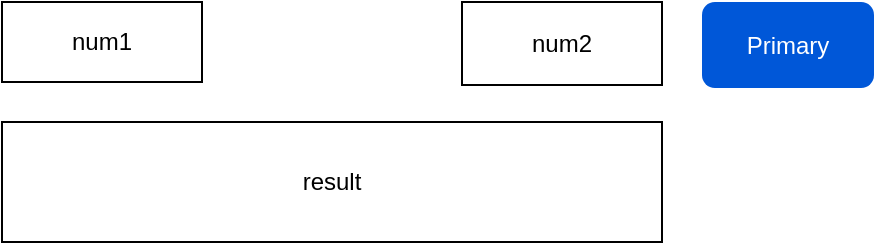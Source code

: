 <mxfile version="24.8.0" pages="2">
  <diagram name="dev/simplecalc_v1" id="02HJ1_fmhUPYCQ9Wz8YD">
    <mxGraphModel dx="1434" dy="841" grid="1" gridSize="10" guides="1" tooltips="1" connect="1" arrows="1" fold="1" page="1" pageScale="1" pageWidth="1169" pageHeight="827" math="0" shadow="0">
      <root>
        <mxCell id="0" />
        <mxCell id="1" parent="0" />
        <mxCell id="65ABzEAQStXnSKVx3wix-2" value="num1" style="rounded=0;whiteSpace=wrap;html=1;" parent="1" vertex="1">
          <mxGeometry x="320" y="220" width="100" height="40" as="geometry" />
        </mxCell>
        <mxCell id="65ABzEAQStXnSKVx3wix-3" value="result" style="rounded=0;whiteSpace=wrap;html=1;" parent="1" vertex="1">
          <mxGeometry x="320" y="280" width="330" height="60" as="geometry" />
        </mxCell>
        <mxCell id="65ABzEAQStXnSKVx3wix-4" value="num2" style="rounded=0;whiteSpace=wrap;html=1;" parent="1" vertex="1">
          <mxGeometry x="550" y="220" width="100" height="41.5" as="geometry" />
        </mxCell>
        <mxCell id="65ABzEAQStXnSKVx3wix-7" value="Primary" style="rounded=1;fillColor=#0057D8;strokeColor=none;html=1;whiteSpace=wrap;fontColor=#ffffff;align=center;verticalAlign=middle;fontStyle=0;fontSize=12;sketch=0;" parent="1" vertex="1">
          <mxGeometry x="670" y="220" width="86" height="43" as="geometry" />
        </mxCell>
      </root>
    </mxGraphModel>
  </diagram>
  <diagram id="cQ5CCQyOr_qcvvBs9IQr" name="dev/simplecalc_v2">
    <mxGraphModel dx="1434" dy="841" grid="1" gridSize="10" guides="1" tooltips="1" connect="1" arrows="1" fold="1" page="1" pageScale="1" pageWidth="827" pageHeight="1169" math="0" shadow="0">
      <root>
        <mxCell id="0" />
        <mxCell id="1" parent="0" />
        <mxCell id="P-HptxH6krIaA6vUrTeW-1" value="num1" style="rounded=0;whiteSpace=wrap;html=1;" vertex="1" parent="1">
          <mxGeometry x="210" y="220" width="100" height="40" as="geometry" />
        </mxCell>
        <mxCell id="P-HptxH6krIaA6vUrTeW-2" value="result" style="rounded=0;whiteSpace=wrap;html=1;" vertex="1" parent="1">
          <mxGeometry x="210" y="280" width="330" height="60" as="geometry" />
        </mxCell>
        <mxCell id="P-HptxH6krIaA6vUrTeW-3" value="num2" style="rounded=0;whiteSpace=wrap;html=1;" vertex="1" parent="1">
          <mxGeometry x="440" y="220" width="100" height="41.5" as="geometry" />
        </mxCell>
        <mxCell id="P-HptxH6krIaA6vUrTeW-4" value="cal" style="rounded=1;fillColor=#0057D8;strokeColor=none;html=1;whiteSpace=wrap;fontColor=#ffffff;align=center;verticalAlign=middle;fontStyle=0;fontSize=12;sketch=0;" vertex="1" parent="1">
          <mxGeometry x="560" y="220" width="86" height="43" as="geometry" />
        </mxCell>
        <mxCell id="P-HptxH6krIaA6vUrTeW-5" value="cb" style="strokeWidth=1;shadow=0;dashed=0;align=center;html=1;shape=mxgraph.mockup.forms.comboBox;strokeColor=#999999;fillColor=#ddeeff;align=left;fillColor2=#aaddff;mainText=;fontColor=#666666;fontSize=17;spacingLeft=3;" vertex="1" parent="1">
          <mxGeometry x="320" y="220" width="110" height="40" as="geometry" />
        </mxCell>
      </root>
    </mxGraphModel>
  </diagram>
</mxfile>
